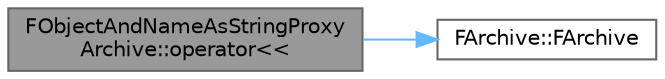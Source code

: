 digraph "FObjectAndNameAsStringProxyArchive::operator&lt;&lt;"
{
 // INTERACTIVE_SVG=YES
 // LATEX_PDF_SIZE
  bgcolor="transparent";
  edge [fontname=Helvetica,fontsize=10,labelfontname=Helvetica,labelfontsize=10];
  node [fontname=Helvetica,fontsize=10,shape=box,height=0.2,width=0.4];
  rankdir="LR";
  Node1 [id="Node000001",label="FObjectAndNameAsStringProxy\lArchive::operator\<\<",height=0.2,width=0.4,color="gray40", fillcolor="grey60", style="filled", fontcolor="black",tooltip="Serializes a wrapped object pointer value from or into this archive."];
  Node1 -> Node2 [id="edge1_Node000001_Node000002",color="steelblue1",style="solid",tooltip=" "];
  Node2 [id="Node000002",label="FArchive::FArchive",height=0.2,width=0.4,color="grey40", fillcolor="white", style="filled",URL="$d0/df8/classFArchive.html#ad36f53e50855130b981a47560e7ed48c",tooltip=" "];
}
